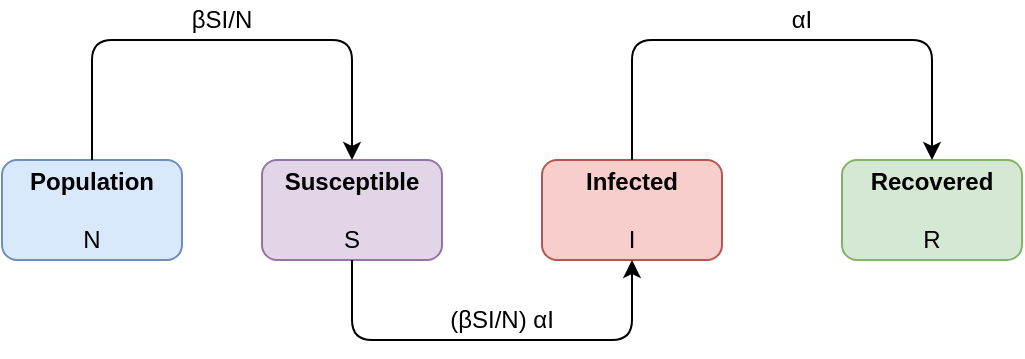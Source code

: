 <mxfile version="13.10.4" type="device"><diagram id="C5RBs43oDa-KdzZeNtuy" name="Page-1"><mxGraphModel dx="981" dy="546" grid="1" gridSize="10" guides="1" tooltips="1" connect="1" arrows="1" fold="1" page="1" pageScale="1" pageWidth="827" pageHeight="1169" math="0" shadow="0"><root><mxCell id="WIyWlLk6GJQsqaUBKTNV-0"/><mxCell id="WIyWlLk6GJQsqaUBKTNV-1" parent="WIyWlLk6GJQsqaUBKTNV-0"/><mxCell id="WIyWlLk6GJQsqaUBKTNV-3" value="&lt;div&gt;&lt;b&gt;Susceptible&lt;/b&gt;&lt;/div&gt;&lt;div&gt;&lt;br&gt;&lt;/div&gt;&lt;div&gt;S&lt;br&gt;&lt;/div&gt;" style="rounded=1;whiteSpace=wrap;html=1;fontSize=12;glass=0;strokeWidth=1;shadow=0;fillColor=#e1d5e7;strokeColor=#9673a6;" parent="WIyWlLk6GJQsqaUBKTNV-1" vertex="1"><mxGeometry x="250" y="250" width="90" height="50" as="geometry"/></mxCell><mxCell id="WIyWlLk6GJQsqaUBKTNV-7" value="&lt;div&gt;&lt;b&gt;Infected&lt;/b&gt;&lt;/div&gt;&lt;div&gt;&lt;br&gt;&lt;/div&gt;&lt;div&gt;I&lt;br&gt;&lt;/div&gt;" style="rounded=1;whiteSpace=wrap;html=1;fontSize=12;glass=0;strokeWidth=1;shadow=0;fillColor=#f8cecc;strokeColor=#b85450;" parent="WIyWlLk6GJQsqaUBKTNV-1" vertex="1"><mxGeometry x="390" y="250" width="90" height="50" as="geometry"/></mxCell><mxCell id="WIyWlLk6GJQsqaUBKTNV-12" value="&lt;div&gt;&lt;b&gt;Recovered&lt;/b&gt;&lt;/div&gt;&lt;div&gt;&lt;br&gt;&lt;/div&gt;&lt;div&gt;R&lt;br&gt;&lt;/div&gt;" style="rounded=1;whiteSpace=wrap;html=1;fontSize=12;glass=0;strokeWidth=1;shadow=0;fillColor=#d5e8d4;strokeColor=#82b366;" parent="WIyWlLk6GJQsqaUBKTNV-1" vertex="1"><mxGeometry x="540" y="250" width="90" height="50" as="geometry"/></mxCell><mxCell id="yPoNTGAixKyuTVkwxePZ-0" value="&lt;div&gt;&lt;b&gt;Population&lt;/b&gt;&lt;/div&gt;&lt;div&gt;&lt;br&gt;&lt;/div&gt;&lt;div&gt;N&lt;br&gt;&lt;/div&gt;" style="rounded=1;whiteSpace=wrap;html=1;fontSize=12;glass=0;strokeWidth=1;shadow=0;fillColor=#dae8fc;strokeColor=#6c8ebf;" vertex="1" parent="WIyWlLk6GJQsqaUBKTNV-1"><mxGeometry x="120" y="250" width="90" height="50" as="geometry"/></mxCell><mxCell id="yPoNTGAixKyuTVkwxePZ-4" value="" style="endArrow=classic;html=1;exitX=0.5;exitY=0;exitDx=0;exitDy=0;entryX=0.5;entryY=0;entryDx=0;entryDy=0;" edge="1" parent="WIyWlLk6GJQsqaUBKTNV-1" source="yPoNTGAixKyuTVkwxePZ-0" target="WIyWlLk6GJQsqaUBKTNV-3"><mxGeometry width="50" height="50" relative="1" as="geometry"><mxPoint x="480" y="340" as="sourcePoint"/><mxPoint x="300" y="180" as="targetPoint"/><Array as="points"><mxPoint x="165" y="190"/><mxPoint x="295" y="190"/></Array></mxGeometry></mxCell><mxCell id="yPoNTGAixKyuTVkwxePZ-22" value="βSI/N" style="text;html=1;strokeColor=none;fillColor=none;align=center;verticalAlign=middle;whiteSpace=wrap;rounded=0;" vertex="1" parent="WIyWlLk6GJQsqaUBKTNV-1"><mxGeometry x="210" y="170" width="40" height="20" as="geometry"/></mxCell><mxCell id="yPoNTGAixKyuTVkwxePZ-27" value="" style="endArrow=classic;html=1;exitX=0.5;exitY=1;exitDx=0;exitDy=0;entryX=0.5;entryY=1;entryDx=0;entryDy=0;" edge="1" parent="WIyWlLk6GJQsqaUBKTNV-1" source="WIyWlLk6GJQsqaUBKTNV-3" target="WIyWlLk6GJQsqaUBKTNV-7"><mxGeometry width="50" height="50" relative="1" as="geometry"><mxPoint x="280" y="390" as="sourcePoint"/><mxPoint x="440" y="320" as="targetPoint"/><Array as="points"><mxPoint x="295" y="340"/><mxPoint x="435" y="340"/></Array></mxGeometry></mxCell><mxCell id="yPoNTGAixKyuTVkwxePZ-28" value="(βSI/N) αI" style="text;html=1;strokeColor=none;fillColor=none;align=center;verticalAlign=middle;whiteSpace=wrap;rounded=0;" vertex="1" parent="WIyWlLk6GJQsqaUBKTNV-1"><mxGeometry x="340" y="320" width="60" height="20" as="geometry"/></mxCell><mxCell id="yPoNTGAixKyuTVkwxePZ-29" value="" style="endArrow=classic;html=1;exitX=0.5;exitY=0;exitDx=0;exitDy=0;entryX=0.5;entryY=0;entryDx=0;entryDy=0;" edge="1" parent="WIyWlLk6GJQsqaUBKTNV-1" source="WIyWlLk6GJQsqaUBKTNV-7" target="WIyWlLk6GJQsqaUBKTNV-12"><mxGeometry width="50" height="50" relative="1" as="geometry"><mxPoint x="480" y="420" as="sourcePoint"/><mxPoint x="590" y="190" as="targetPoint"/><Array as="points"><mxPoint x="435" y="190"/><mxPoint x="585" y="190"/></Array></mxGeometry></mxCell><mxCell id="yPoNTGAixKyuTVkwxePZ-30" value="αI" style="text;html=1;strokeColor=none;fillColor=none;align=center;verticalAlign=middle;whiteSpace=wrap;rounded=0;" vertex="1" parent="WIyWlLk6GJQsqaUBKTNV-1"><mxGeometry x="500" y="170" width="40" height="20" as="geometry"/></mxCell></root></mxGraphModel></diagram></mxfile>